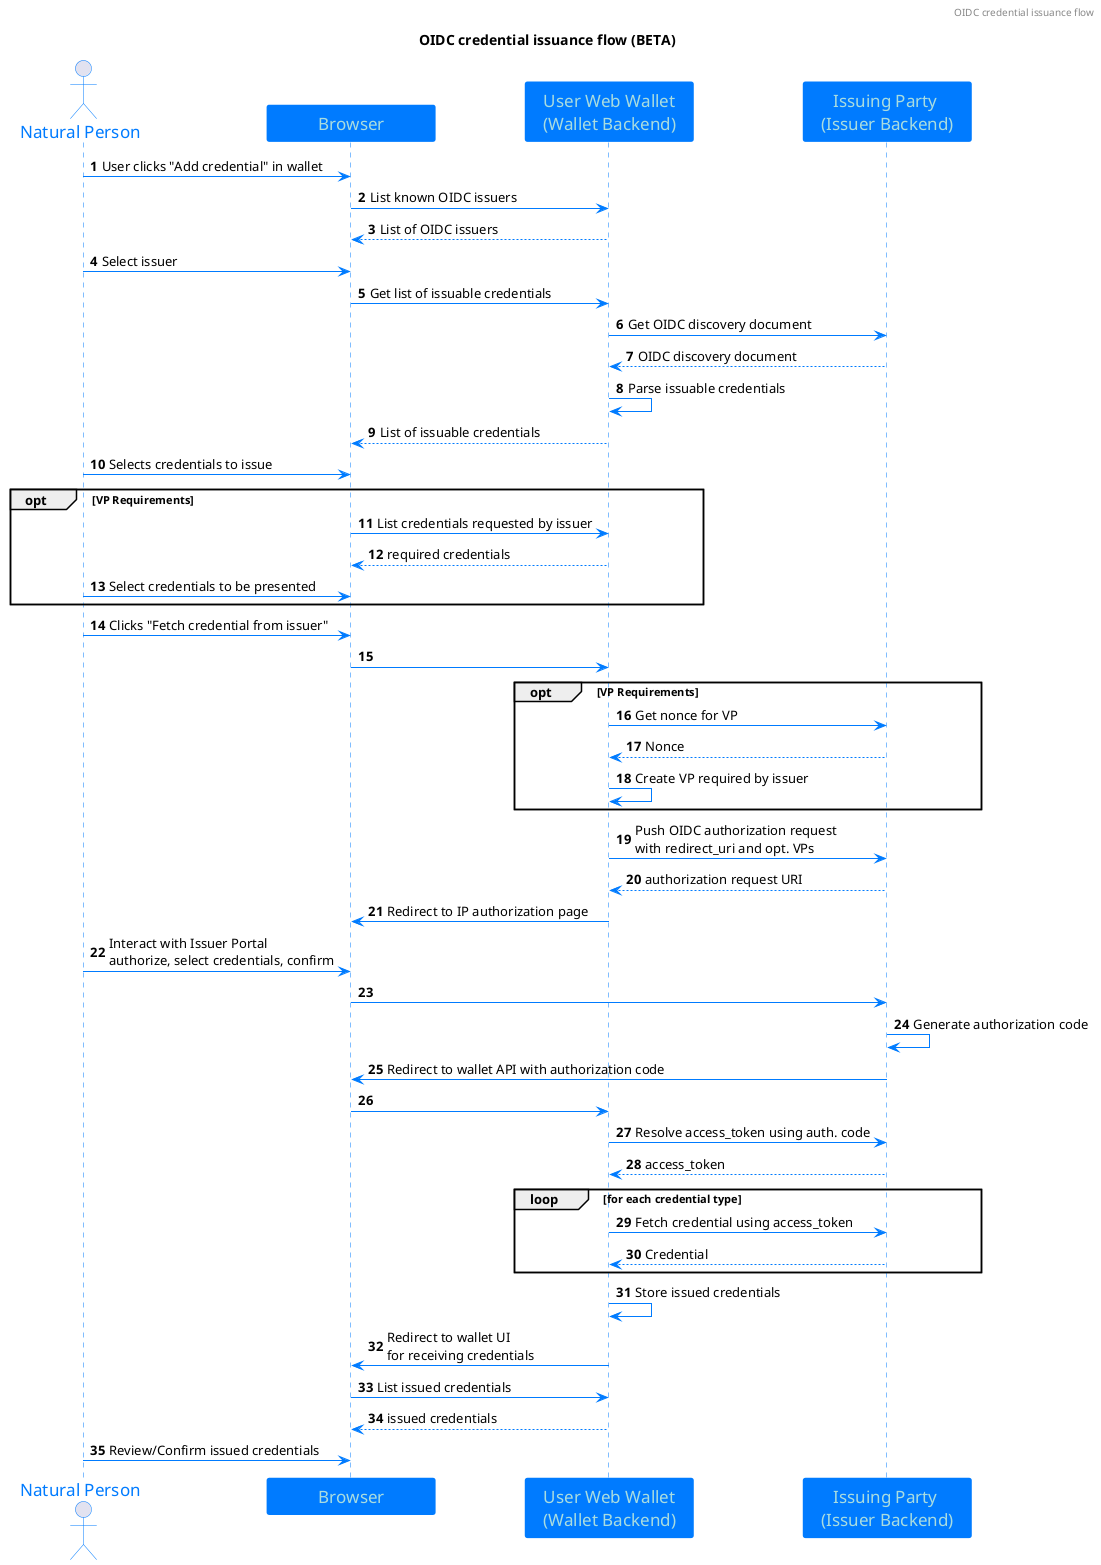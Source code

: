 @startuml
'https://plantuml.com/sequence-diagram

skinparam classFontColor 007BFF
skinparam classFontSize 12
skinparam classFontName Aapex
skinparam backgroundColor white
skinparam minClassWidth 155
skinparam nodesep 34
skinparam ranksep 70

skinparam sequence {
ArrowColor 007BFF
ActorBorderColor 007BFF
LifeLineBorderColor 007BFF
LifeLineBackgroundColor 007BFF

ParticipantBorderColor 007BFF
ParticipantBackgroundColor 007BFF
ParticipantFontName Impact
ParticipantFontSize 17
ParticipantFontColor #A9DCDF

'ActorBackgroundColor aqua
ActorFontColor 007BFF
ActorFontSize 17
ActorFontName Aapex
}

skinparam class {
BorderColor 007BFF
ArrowColor 007BFF
BackgroundColor white
}

skinparam interface {
BorderColor 007BFF
ArrowColor 007BFF
}

skinparam note {
BorderColor 007BFF
BackgroundColor 7ACFF5
}


autonumber
'https://ec.europa.eu/cefdigital/wiki/display/BLOCKCHAININT/2.+VC+exchange+over+API
header OIDC credential issuance flow
title
OIDC credential issuance flow (BETA)
end title
autonumber
actor "Natural Person" as NP
participant Browser
participant "User Web Wallet\n(Wallet Backend)" as WW
participant "Issuing Party \n(Issuer Backend)" as IP

NP->Browser: User clicks "Add credential" in wallet
Browser->WW: List known OIDC issuers
WW-->Browser: List of OIDC issuers
NP->Browser: Select issuer
Browser->WW: Get list of issuable credentials
WW->IP: Get OIDC discovery document
IP-->WW: OIDC discovery document
WW->WW: Parse issuable credentials
WW-->Browser: List of issuable credentials
NP->Browser: Selects credentials to issue
opt VP Requirements
Browser->WW: List credentials requested by issuer
WW-->Browser: required credentials
NP->Browser: Select credentials to be presented
end

NP->Browser: Clicks "Fetch credential from issuer"
Browser->WW:

opt VP Requirements
WW->IP: Get nonce for VP
IP-->WW: Nonce
WW->WW: Create VP required by issuer
end

WW->IP: Push OIDC authorization request\nwith redirect_uri and opt. VPs
IP-->WW: authorization request URI
WW->Browser: Redirect to IP authorization page
NP->Browser: Interact with Issuer Portal\nauthorize, select credentials, confirm
Browser->IP:
IP->IP: Generate authorization code
IP->Browser: Redirect to wallet API with authorization code
Browser->WW: 
WW->IP: Resolve access_token using auth. code
IP-->WW: access_token
loop for each credential type
WW->IP: Fetch credential using access_token
IP-->WW: Credential 
end
WW->WW: Store issued credentials
WW->Browser: Redirect to wallet UI\nfor receiving credentials
Browser->WW: List issued credentials
WW-->Browser: issued credentials
NP->Browser: Review/Confirm issued credentials

@enduml

